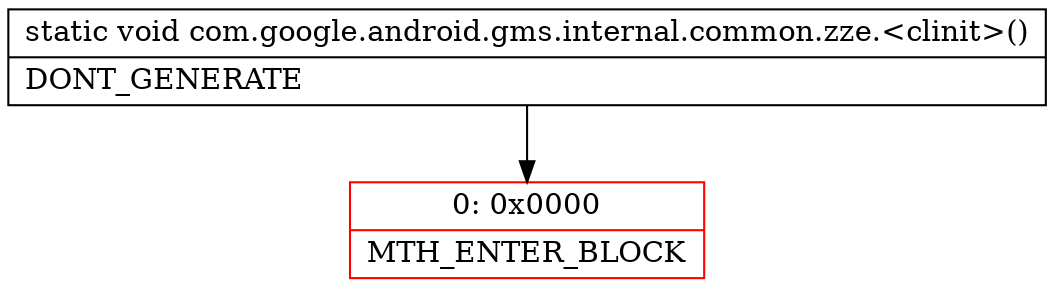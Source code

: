 digraph "CFG forcom.google.android.gms.internal.common.zze.\<clinit\>()V" {
subgraph cluster_Region_326965283 {
label = "R(0)";
node [shape=record,color=blue];
}
Node_0 [shape=record,color=red,label="{0\:\ 0x0000|MTH_ENTER_BLOCK\l}"];
MethodNode[shape=record,label="{static void com.google.android.gms.internal.common.zze.\<clinit\>()  | DONT_GENERATE\l}"];
MethodNode -> Node_0;
}


